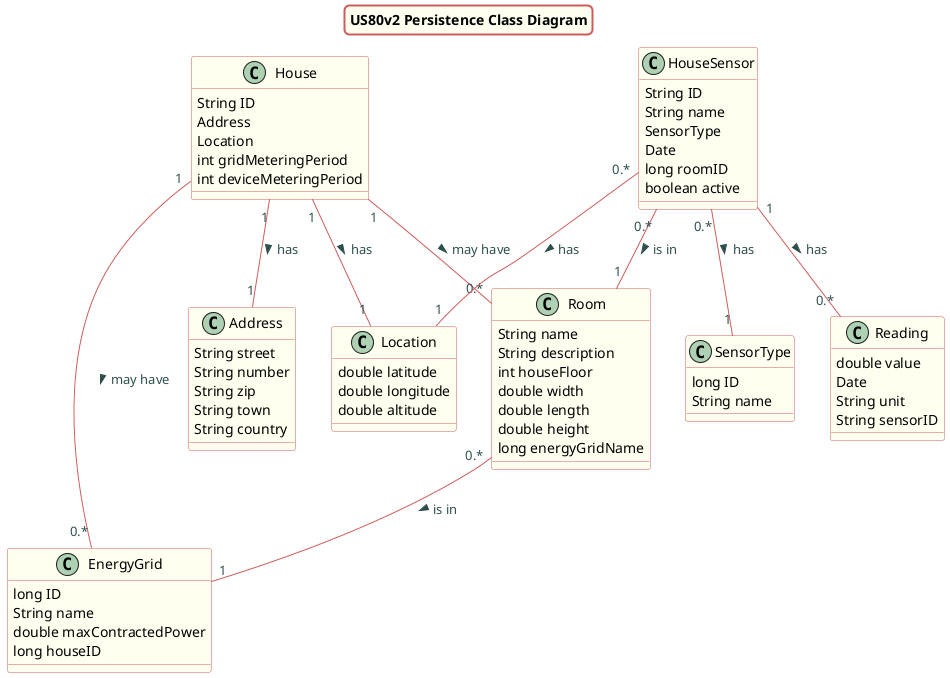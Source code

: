 @startuml
title US80v2 Persistence Class Diagram

skinparam titleBorderRoundCorner 10
skinparam titleBorderThickness 2
skinparam titleBorderColor indianred
skinparam titleBackgroundColor ivory
skinparam FontName verdana

skinparam class {
 	BorderColor indianred
 	BackgroundColor indianred
 	BackgroundColor ivory
    roundcorner 10
    ArrowFontName Verdana
    ArrowColor indianred
    ArrowFontColor darkslategrey
 }



House"1" -- "1"Location : has >
House"1" -- "1"Address : has >
House"1" -- "0.*"Room : may have >
House"1" -- "0.*"EnergyGrid : may have >
Room"0.*" -- "1" EnergyGrid : is in >

HouseSensor"0.*" -- "1"Room : is in >
HouseSensor"0.*" -- "1"Location : has >
HouseSensor"0.*" -- "1"SensorType : has >
HouseSensor"1" -- "0.*"Reading : has >




class Location{
double latitude
double longitude
double altitude
}

class SensorType {
long ID
String name
}

class HouseSensor {
String ID
String name
SensorType
Date
long roomID
boolean active
}

class Reading {
double value
Date
String unit
String sensorID
}

class House {
String ID
Address
Location
int gridMeteringPeriod
int deviceMeteringPeriod
}

class Address {
String street
String number
String zip
String town
String country
}

class Room {
String name
String description
int houseFloor
double width
double length
double height
long energyGridName
}

class EnergyGrid {
long ID
String name
double maxContractedPower
long houseID
}






@enduml